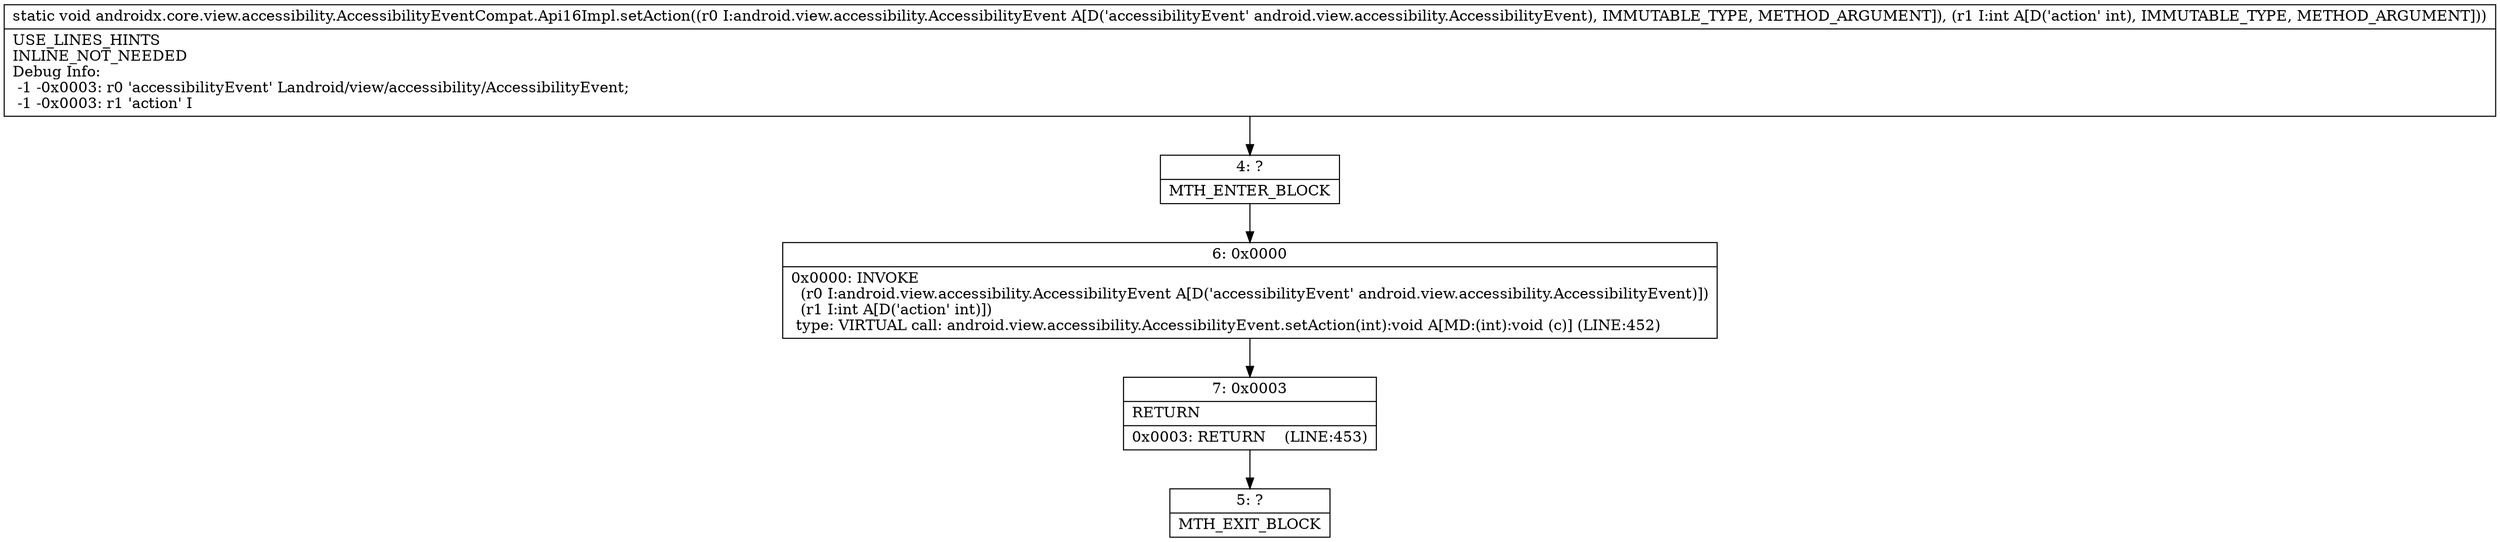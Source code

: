 digraph "CFG forandroidx.core.view.accessibility.AccessibilityEventCompat.Api16Impl.setAction(Landroid\/view\/accessibility\/AccessibilityEvent;I)V" {
Node_4 [shape=record,label="{4\:\ ?|MTH_ENTER_BLOCK\l}"];
Node_6 [shape=record,label="{6\:\ 0x0000|0x0000: INVOKE  \l  (r0 I:android.view.accessibility.AccessibilityEvent A[D('accessibilityEvent' android.view.accessibility.AccessibilityEvent)])\l  (r1 I:int A[D('action' int)])\l type: VIRTUAL call: android.view.accessibility.AccessibilityEvent.setAction(int):void A[MD:(int):void (c)] (LINE:452)\l}"];
Node_7 [shape=record,label="{7\:\ 0x0003|RETURN\l|0x0003: RETURN    (LINE:453)\l}"];
Node_5 [shape=record,label="{5\:\ ?|MTH_EXIT_BLOCK\l}"];
MethodNode[shape=record,label="{static void androidx.core.view.accessibility.AccessibilityEventCompat.Api16Impl.setAction((r0 I:android.view.accessibility.AccessibilityEvent A[D('accessibilityEvent' android.view.accessibility.AccessibilityEvent), IMMUTABLE_TYPE, METHOD_ARGUMENT]), (r1 I:int A[D('action' int), IMMUTABLE_TYPE, METHOD_ARGUMENT]))  | USE_LINES_HINTS\lINLINE_NOT_NEEDED\lDebug Info:\l  \-1 \-0x0003: r0 'accessibilityEvent' Landroid\/view\/accessibility\/AccessibilityEvent;\l  \-1 \-0x0003: r1 'action' I\l}"];
MethodNode -> Node_4;Node_4 -> Node_6;
Node_6 -> Node_7;
Node_7 -> Node_5;
}

